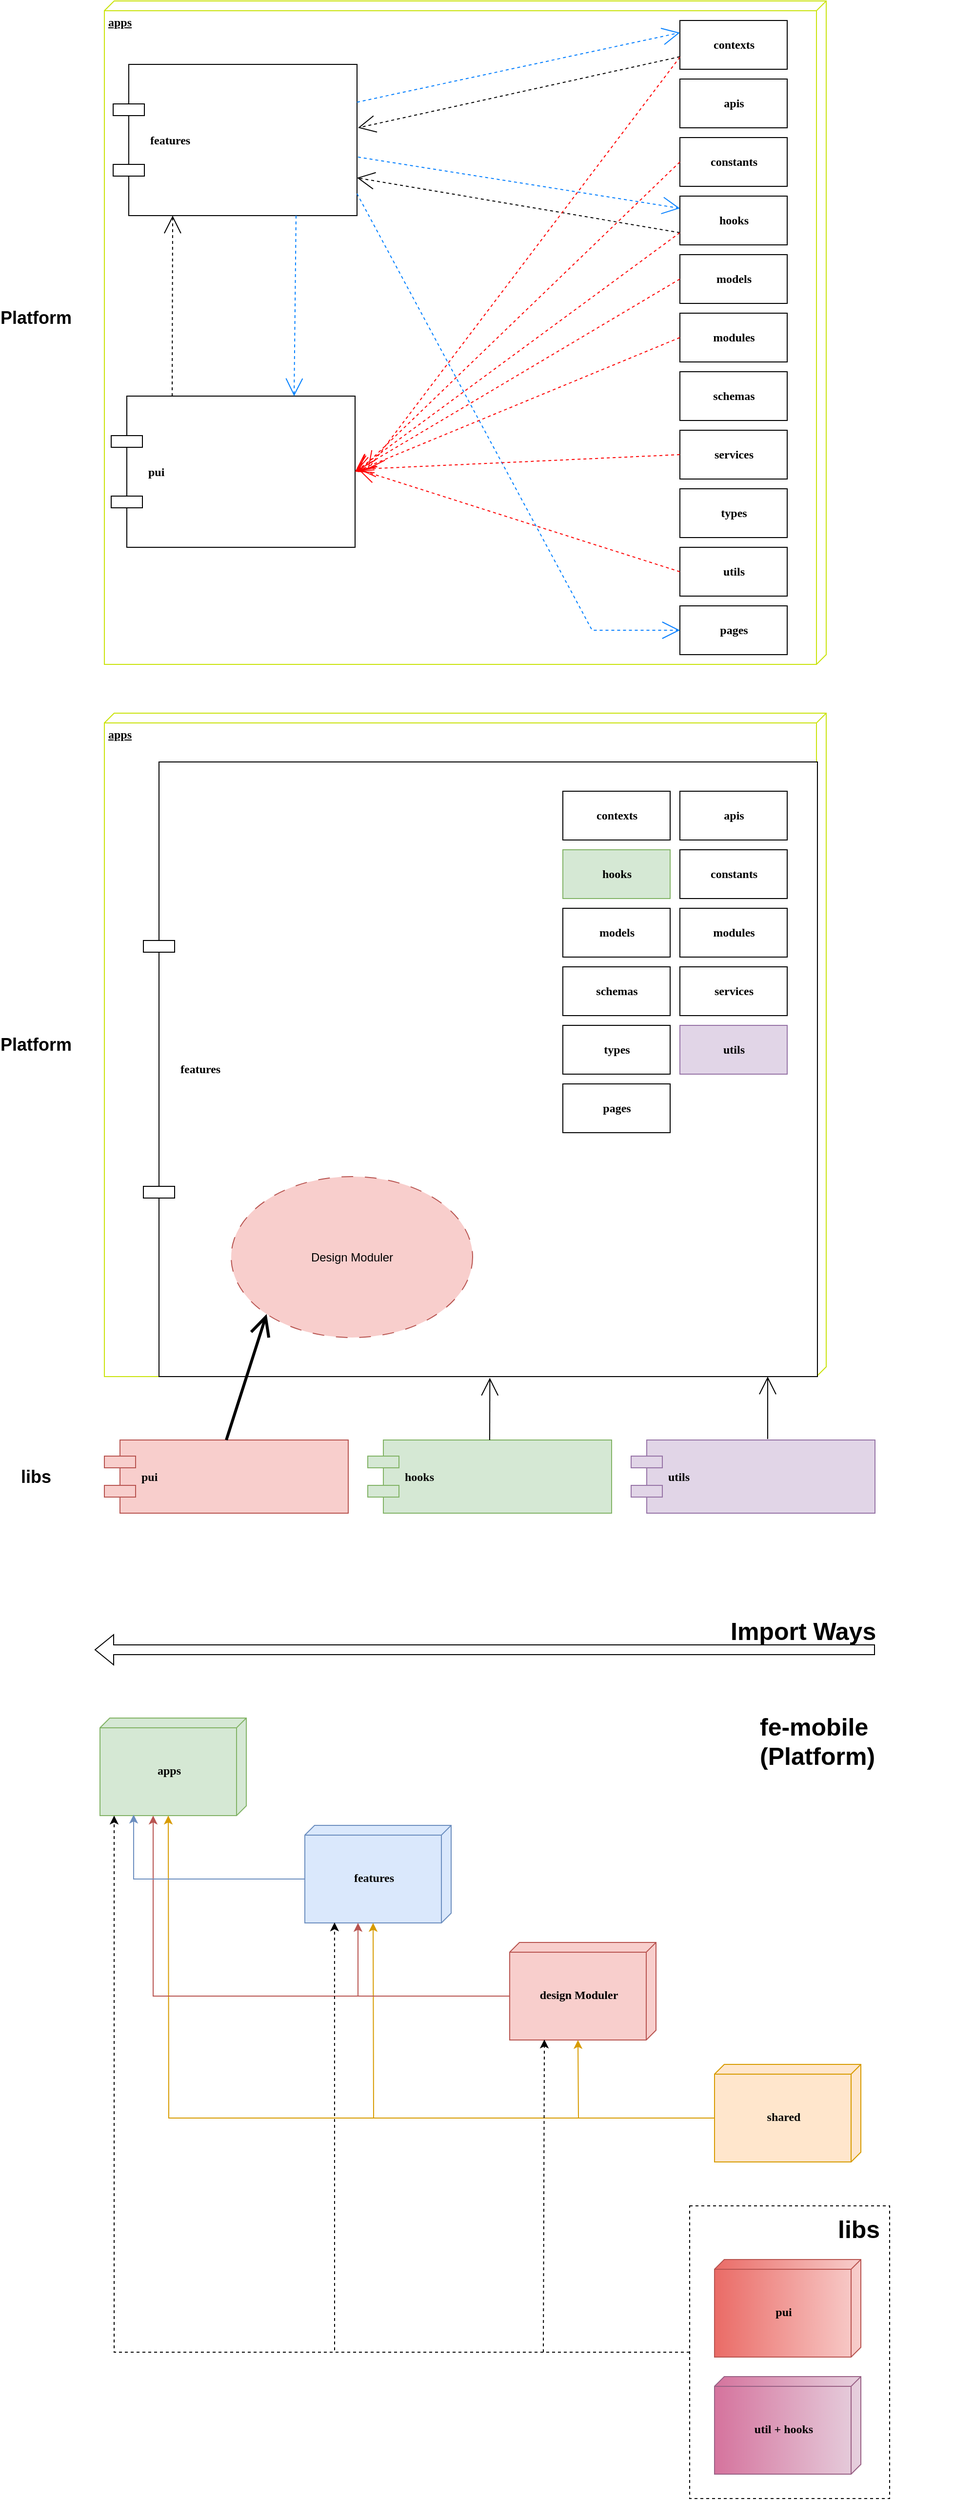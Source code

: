 <mxfile version="22.1.18" type="github">
  <diagram name="Page-1" id="5f0bae14-7c28-e335-631c-24af17079c00">
    <mxGraphModel dx="2074" dy="1155" grid="1" gridSize="10" guides="1" tooltips="1" connect="1" arrows="1" fold="1" page="1" pageScale="1" pageWidth="1100" pageHeight="850" background="none" math="0" shadow="0">
      <root>
        <mxCell id="0" />
        <mxCell id="1" parent="0" />
        <mxCell id="qR1xiANXEYqwqmRFENQK-18" value="" style="rounded=0;whiteSpace=wrap;html=1;strokeColor=none;" vertex="1" parent="1">
          <mxGeometry x="110" y="1810" width="820" height="500" as="geometry" />
        </mxCell>
        <mxCell id="39150e848f15840c-1" value="apps" style="verticalAlign=top;align=left;spacingTop=8;spacingLeft=2;spacingRight=12;shape=cube;size=10;direction=south;fontStyle=5;html=1;rounded=0;shadow=0;comic=0;labelBackgroundColor=none;strokeWidth=1;fontFamily=Verdana;fontSize=12;strokeColor=#cae30d;" parent="1" vertex="1">
          <mxGeometry x="130" y="70" width="740" height="680" as="geometry" />
        </mxCell>
        <mxCell id="39150e848f15840c-4" value="contexts" style="html=1;rounded=0;shadow=0;comic=0;labelBackgroundColor=none;strokeWidth=1;fontFamily=Verdana;fontSize=12;align=center;fontStyle=1" parent="1" vertex="1">
          <mxGeometry x="720" y="90" width="110" height="50" as="geometry" />
        </mxCell>
        <mxCell id="39150e848f15840c-5" value="features" style="shape=component;align=left;spacingLeft=36;rounded=0;shadow=0;comic=0;labelBackgroundColor=none;strokeWidth=1;fontFamily=Verdana;fontSize=12;html=1;fontStyle=1" parent="1" vertex="1">
          <mxGeometry x="139" y="135" width="250" height="155" as="geometry" />
        </mxCell>
        <mxCell id="39150e848f15840c-12" style="edgeStyle=none;rounded=0;html=1;dashed=1;labelBackgroundColor=none;startArrow=none;startFill=0;startSize=8;endArrow=open;endFill=0;endSize=16;fontFamily=Verdana;fontSize=12;exitX=0.25;exitY=0;exitDx=0;exitDy=0;" parent="1" source="XnKO9qKkf2iOZudYSjbh-1" edge="1">
          <mxGeometry relative="1" as="geometry">
            <mxPoint x="169.996" y="475.0" as="sourcePoint" />
            <mxPoint x="200" y="290" as="targetPoint" />
          </mxGeometry>
        </mxCell>
        <mxCell id="XnKO9qKkf2iOZudYSjbh-1" value="pui" style="shape=component;align=left;spacingLeft=36;rounded=0;shadow=0;comic=0;labelBackgroundColor=none;strokeWidth=1;fontFamily=Verdana;fontSize=12;html=1;fontStyle=1" parent="1" vertex="1">
          <mxGeometry x="137" y="475" width="250" height="155" as="geometry" />
        </mxCell>
        <mxCell id="XnKO9qKkf2iOZudYSjbh-2" value="apis" style="html=1;rounded=0;shadow=0;comic=0;labelBackgroundColor=none;strokeWidth=1;fontFamily=Verdana;fontSize=12;align=center;fontStyle=1" parent="1" vertex="1">
          <mxGeometry x="720" y="150" width="110" height="50" as="geometry" />
        </mxCell>
        <mxCell id="XnKO9qKkf2iOZudYSjbh-3" value="constants" style="html=1;rounded=0;shadow=0;comic=0;labelBackgroundColor=none;strokeWidth=1;fontFamily=Verdana;fontSize=12;align=center;fontStyle=1" parent="1" vertex="1">
          <mxGeometry x="720" y="210" width="110" height="50" as="geometry" />
        </mxCell>
        <mxCell id="XnKO9qKkf2iOZudYSjbh-4" value="hooks" style="html=1;rounded=0;shadow=0;comic=0;labelBackgroundColor=none;strokeWidth=1;fontFamily=Verdana;fontSize=12;align=center;fontStyle=1" parent="1" vertex="1">
          <mxGeometry x="720" y="270" width="110" height="50" as="geometry" />
        </mxCell>
        <mxCell id="XnKO9qKkf2iOZudYSjbh-5" value="models" style="html=1;rounded=0;shadow=0;comic=0;labelBackgroundColor=none;strokeWidth=1;fontFamily=Verdana;fontSize=12;align=center;fontStyle=1" parent="1" vertex="1">
          <mxGeometry x="720" y="330" width="110" height="50" as="geometry" />
        </mxCell>
        <mxCell id="XnKO9qKkf2iOZudYSjbh-6" value="modules" style="html=1;rounded=0;shadow=0;comic=0;labelBackgroundColor=none;strokeWidth=1;fontFamily=Verdana;fontSize=12;align=center;fontStyle=1" parent="1" vertex="1">
          <mxGeometry x="720" y="390" width="110" height="50" as="geometry" />
        </mxCell>
        <mxCell id="XnKO9qKkf2iOZudYSjbh-7" value="schemas" style="html=1;rounded=0;shadow=0;comic=0;labelBackgroundColor=none;strokeWidth=1;fontFamily=Verdana;fontSize=12;align=center;fontStyle=1" parent="1" vertex="1">
          <mxGeometry x="720" y="450" width="110" height="50" as="geometry" />
        </mxCell>
        <mxCell id="XnKO9qKkf2iOZudYSjbh-8" value="services" style="html=1;rounded=0;shadow=0;comic=0;labelBackgroundColor=none;strokeWidth=1;fontFamily=Verdana;fontSize=12;align=center;fontStyle=1" parent="1" vertex="1">
          <mxGeometry x="720" y="510" width="110" height="50" as="geometry" />
        </mxCell>
        <mxCell id="XnKO9qKkf2iOZudYSjbh-9" value="types" style="html=1;rounded=0;shadow=0;comic=0;labelBackgroundColor=none;strokeWidth=1;fontFamily=Verdana;fontSize=12;align=center;fontStyle=1" parent="1" vertex="1">
          <mxGeometry x="720" y="570" width="110" height="50" as="geometry" />
        </mxCell>
        <mxCell id="XnKO9qKkf2iOZudYSjbh-10" value="utils" style="html=1;rounded=0;shadow=0;comic=0;labelBackgroundColor=none;strokeWidth=1;fontFamily=Verdana;fontSize=12;align=center;fontStyle=1" parent="1" vertex="1">
          <mxGeometry x="720" y="630" width="110" height="50" as="geometry" />
        </mxCell>
        <mxCell id="XnKO9qKkf2iOZudYSjbh-11" style="edgeStyle=none;rounded=0;html=1;dashed=1;labelBackgroundColor=none;startArrow=none;startFill=0;startSize=8;endArrow=open;endFill=0;endSize=16;fontFamily=Verdana;fontSize=12;exitX=0.75;exitY=1;exitDx=0;exitDy=0;entryX=0.75;entryY=0;entryDx=0;entryDy=0;strokeColor=#007FFF;" parent="1" source="39150e848f15840c-5" target="XnKO9qKkf2iOZudYSjbh-1" edge="1">
          <mxGeometry relative="1" as="geometry">
            <mxPoint x="210" y="485" as="sourcePoint" />
            <mxPoint x="210" y="300" as="targetPoint" />
          </mxGeometry>
        </mxCell>
        <mxCell id="XnKO9qKkf2iOZudYSjbh-12" style="edgeStyle=none;rounded=0;html=1;dashed=1;labelBackgroundColor=none;startArrow=none;startFill=0;startSize=8;endArrow=open;endFill=0;endSize=16;fontFamily=Verdana;fontSize=12;exitX=1;exitY=0.25;exitDx=0;exitDy=0;entryX=0;entryY=0.25;entryDx=0;entryDy=0;strokeColor=#007FFF;" parent="1" source="39150e848f15840c-5" target="39150e848f15840c-4" edge="1">
          <mxGeometry relative="1" as="geometry">
            <mxPoint x="570" y="285" as="sourcePoint" />
            <mxPoint x="570" y="100" as="targetPoint" />
          </mxGeometry>
        </mxCell>
        <mxCell id="XnKO9qKkf2iOZudYSjbh-13" style="edgeStyle=none;rounded=0;html=1;dashed=1;labelBackgroundColor=none;startArrow=none;startFill=0;startSize=8;endArrow=open;endFill=0;endSize=16;fontFamily=Verdana;fontSize=12;" parent="1" source="39150e848f15840c-4" edge="1">
          <mxGeometry relative="1" as="geometry">
            <mxPoint x="399" y="184" as="sourcePoint" />
            <mxPoint x="390" y="200" as="targetPoint" />
          </mxGeometry>
        </mxCell>
        <mxCell id="XnKO9qKkf2iOZudYSjbh-14" value="pages" style="html=1;rounded=0;shadow=0;comic=0;labelBackgroundColor=none;strokeWidth=1;fontFamily=Verdana;fontSize=12;align=center;fontStyle=1" parent="1" vertex="1">
          <mxGeometry x="720" y="690" width="110" height="50" as="geometry" />
        </mxCell>
        <mxCell id="XnKO9qKkf2iOZudYSjbh-15" style="edgeStyle=none;rounded=0;html=1;dashed=1;labelBackgroundColor=none;startArrow=none;startFill=0;startSize=8;endArrow=open;endFill=0;endSize=16;fontFamily=Verdana;fontSize=12;exitX=1.004;exitY=0.613;exitDx=0;exitDy=0;entryX=0;entryY=0.25;entryDx=0;entryDy=0;exitPerimeter=0;strokeColor=#007FFF;" parent="1" source="39150e848f15840c-5" target="XnKO9qKkf2iOZudYSjbh-4" edge="1">
          <mxGeometry relative="1" as="geometry">
            <mxPoint x="399" y="231" as="sourcePoint" />
            <mxPoint x="730" y="160" as="targetPoint" />
          </mxGeometry>
        </mxCell>
        <mxCell id="XnKO9qKkf2iOZudYSjbh-16" style="edgeStyle=none;rounded=0;html=1;dashed=1;labelBackgroundColor=none;startArrow=none;startFill=0;startSize=8;endArrow=open;endFill=0;endSize=16;fontFamily=Verdana;fontSize=12;exitX=0;exitY=0.75;exitDx=0;exitDy=0;entryX=1;entryY=0.75;entryDx=0;entryDy=0;" parent="1" source="XnKO9qKkf2iOZudYSjbh-4" target="39150e848f15840c-5" edge="1">
          <mxGeometry relative="1" as="geometry">
            <mxPoint x="400" y="240" as="sourcePoint" />
            <mxPoint x="730" y="293" as="targetPoint" />
          </mxGeometry>
        </mxCell>
        <mxCell id="XnKO9qKkf2iOZudYSjbh-17" style="edgeStyle=none;rounded=0;html=1;dashed=1;labelBackgroundColor=none;startArrow=none;startFill=0;startSize=8;endArrow=open;endFill=0;endSize=16;fontFamily=Verdana;fontSize=12;entryX=0;entryY=0.5;entryDx=0;entryDy=0;exitX=1;exitY=0.855;exitDx=0;exitDy=0;exitPerimeter=0;strokeColor=#007FFF;" parent="1" source="39150e848f15840c-5" target="XnKO9qKkf2iOZudYSjbh-14" edge="1">
          <mxGeometry relative="1" as="geometry">
            <mxPoint x="390" y="280" as="sourcePoint" />
            <mxPoint x="720" y="381.5" as="targetPoint" />
            <Array as="points">
              <mxPoint x="630" y="715" />
            </Array>
          </mxGeometry>
        </mxCell>
        <mxCell id="XnKO9qKkf2iOZudYSjbh-18" style="edgeStyle=none;rounded=0;html=1;dashed=1;labelBackgroundColor=none;startArrow=none;startFill=0;startSize=8;endArrow=open;endFill=0;endSize=16;fontFamily=Verdana;fontSize=12;exitX=0;exitY=0.75;exitDx=0;exitDy=0;entryX=1;entryY=0.5;entryDx=0;entryDy=0;strokeWidth=1;strokeColor=#FF0000;" parent="1" source="XnKO9qKkf2iOZudYSjbh-4" target="XnKO9qKkf2iOZudYSjbh-1" edge="1">
          <mxGeometry relative="1" as="geometry">
            <mxPoint x="730" y="318" as="sourcePoint" />
            <mxPoint x="399" y="261" as="targetPoint" />
          </mxGeometry>
        </mxCell>
        <mxCell id="XnKO9qKkf2iOZudYSjbh-19" style="edgeStyle=none;rounded=0;html=1;dashed=1;labelBackgroundColor=none;startArrow=none;startFill=0;startSize=8;endArrow=open;endFill=0;endSize=16;fontFamily=Verdana;fontSize=12;exitX=0;exitY=0.5;exitDx=0;exitDy=0;strokeWidth=1;strokeColor=#FF0000;" parent="1" source="XnKO9qKkf2iOZudYSjbh-3" edge="1">
          <mxGeometry relative="1" as="geometry">
            <mxPoint x="730" y="318" as="sourcePoint" />
            <mxPoint x="390" y="553" as="targetPoint" />
          </mxGeometry>
        </mxCell>
        <mxCell id="XnKO9qKkf2iOZudYSjbh-20" style="edgeStyle=none;rounded=0;html=1;dashed=1;labelBackgroundColor=none;startArrow=none;startFill=0;startSize=8;endArrow=open;endFill=0;endSize=16;fontFamily=Verdana;fontSize=12;exitX=0;exitY=0.75;exitDx=0;exitDy=0;strokeWidth=1;strokeColor=#FF0000;" parent="1" source="39150e848f15840c-4" edge="1">
          <mxGeometry relative="1" as="geometry">
            <mxPoint x="730" y="245" as="sourcePoint" />
            <mxPoint x="400" y="550" as="targetPoint" />
          </mxGeometry>
        </mxCell>
        <mxCell id="XnKO9qKkf2iOZudYSjbh-21" style="edgeStyle=none;rounded=0;html=1;dashed=1;labelBackgroundColor=none;startArrow=none;startFill=0;startSize=8;endArrow=open;endFill=0;endSize=16;fontFamily=Verdana;fontSize=12;exitX=0;exitY=0.5;exitDx=0;exitDy=0;entryX=1;entryY=0.5;entryDx=0;entryDy=0;strokeWidth=1;strokeColor=#FF0000;" parent="1" source="XnKO9qKkf2iOZudYSjbh-5" target="XnKO9qKkf2iOZudYSjbh-1" edge="1">
          <mxGeometry relative="1" as="geometry">
            <mxPoint x="730" y="138" as="sourcePoint" />
            <mxPoint x="400" y="496" as="targetPoint" />
          </mxGeometry>
        </mxCell>
        <mxCell id="XnKO9qKkf2iOZudYSjbh-22" style="edgeStyle=none;rounded=0;html=1;dashed=1;labelBackgroundColor=none;startArrow=none;startFill=0;startSize=8;endArrow=open;endFill=0;endSize=16;fontFamily=Verdana;fontSize=12;exitX=0;exitY=0.5;exitDx=0;exitDy=0;entryX=1;entryY=0.5;entryDx=0;entryDy=0;strokeWidth=1;strokeColor=#FF0000;" parent="1" source="XnKO9qKkf2iOZudYSjbh-6" target="XnKO9qKkf2iOZudYSjbh-1" edge="1">
          <mxGeometry relative="1" as="geometry">
            <mxPoint x="730" y="365" as="sourcePoint" />
            <mxPoint x="397" y="594" as="targetPoint" />
          </mxGeometry>
        </mxCell>
        <mxCell id="XnKO9qKkf2iOZudYSjbh-23" style="edgeStyle=none;rounded=0;html=1;dashed=1;labelBackgroundColor=none;startArrow=none;startFill=0;startSize=8;endArrow=open;endFill=0;endSize=16;fontFamily=Verdana;fontSize=12;exitX=0;exitY=0.5;exitDx=0;exitDy=0;strokeWidth=1;strokeColor=#FF0000;" parent="1" source="XnKO9qKkf2iOZudYSjbh-8" edge="1">
          <mxGeometry relative="1" as="geometry">
            <mxPoint x="730" y="425" as="sourcePoint" />
            <mxPoint x="390" y="550" as="targetPoint" />
          </mxGeometry>
        </mxCell>
        <mxCell id="XnKO9qKkf2iOZudYSjbh-24" style="edgeStyle=none;rounded=0;html=1;dashed=1;labelBackgroundColor=none;startArrow=none;startFill=0;startSize=8;endArrow=open;endFill=0;endSize=16;fontFamily=Verdana;fontSize=12;exitX=0;exitY=0.5;exitDx=0;exitDy=0;strokeWidth=1;strokeColor=#FF0000;" parent="1" source="XnKO9qKkf2iOZudYSjbh-10" edge="1">
          <mxGeometry relative="1" as="geometry">
            <mxPoint x="730" y="545" as="sourcePoint" />
            <mxPoint x="390" y="550" as="targetPoint" />
          </mxGeometry>
        </mxCell>
        <mxCell id="XnKO9qKkf2iOZudYSjbh-25" value="apps" style="verticalAlign=top;align=left;spacingTop=8;spacingLeft=2;spacingRight=12;shape=cube;size=10;direction=south;fontStyle=5;html=1;rounded=0;shadow=0;comic=0;labelBackgroundColor=none;strokeWidth=1;fontFamily=Verdana;fontSize=12;strokeColor=#cae30d;" parent="1" vertex="1">
          <mxGeometry x="130" y="800" width="740" height="680" as="geometry" />
        </mxCell>
        <mxCell id="XnKO9qKkf2iOZudYSjbh-27" value="features" style="shape=component;align=left;spacingLeft=36;rounded=0;shadow=0;comic=0;labelBackgroundColor=none;strokeWidth=1;fontFamily=Verdana;fontSize=12;html=1;fontStyle=1" parent="1" vertex="1">
          <mxGeometry x="170" y="850" width="691" height="630" as="geometry" />
        </mxCell>
        <mxCell id="XnKO9qKkf2iOZudYSjbh-26" value="contexts" style="html=1;rounded=0;shadow=0;comic=0;labelBackgroundColor=none;strokeWidth=1;fontFamily=Verdana;fontSize=12;align=center;fontStyle=1" parent="1" vertex="1">
          <mxGeometry x="600" y="880" width="110" height="50" as="geometry" />
        </mxCell>
        <mxCell id="XnKO9qKkf2iOZudYSjbh-29" value="pui" style="shape=component;align=left;spacingLeft=36;rounded=0;shadow=0;comic=0;labelBackgroundColor=none;strokeWidth=1;fontFamily=Verdana;fontSize=12;html=1;fontStyle=1;fillColor=#f8cecc;strokeColor=#b85450;" parent="1" vertex="1">
          <mxGeometry x="130" y="1545" width="250" height="75" as="geometry" />
        </mxCell>
        <mxCell id="XnKO9qKkf2iOZudYSjbh-30" value="apis" style="html=1;rounded=0;shadow=0;comic=0;labelBackgroundColor=none;strokeWidth=1;fontFamily=Verdana;fontSize=12;align=center;fontStyle=1" parent="1" vertex="1">
          <mxGeometry x="720" y="880" width="110" height="50" as="geometry" />
        </mxCell>
        <mxCell id="XnKO9qKkf2iOZudYSjbh-31" value="constants" style="html=1;rounded=0;shadow=0;comic=0;labelBackgroundColor=none;strokeWidth=1;fontFamily=Verdana;fontSize=12;align=center;fontStyle=1" parent="1" vertex="1">
          <mxGeometry x="720" y="940" width="110" height="50" as="geometry" />
        </mxCell>
        <mxCell id="XnKO9qKkf2iOZudYSjbh-32" value="hooks" style="html=1;rounded=0;shadow=0;comic=0;labelBackgroundColor=none;strokeWidth=1;fontFamily=Verdana;fontSize=12;align=center;fontStyle=1;fillColor=#d5e8d4;strokeColor=#82b366;" parent="1" vertex="1">
          <mxGeometry x="600" y="940" width="110" height="50" as="geometry" />
        </mxCell>
        <mxCell id="XnKO9qKkf2iOZudYSjbh-33" value="models" style="html=1;rounded=0;shadow=0;comic=0;labelBackgroundColor=none;strokeWidth=1;fontFamily=Verdana;fontSize=12;align=center;fontStyle=1" parent="1" vertex="1">
          <mxGeometry x="600" y="1000" width="110" height="50" as="geometry" />
        </mxCell>
        <mxCell id="XnKO9qKkf2iOZudYSjbh-34" value="modules" style="html=1;rounded=0;shadow=0;comic=0;labelBackgroundColor=none;strokeWidth=1;fontFamily=Verdana;fontSize=12;align=center;fontStyle=1" parent="1" vertex="1">
          <mxGeometry x="720" y="1000" width="110" height="50" as="geometry" />
        </mxCell>
        <mxCell id="XnKO9qKkf2iOZudYSjbh-35" value="schemas" style="html=1;rounded=0;shadow=0;comic=0;labelBackgroundColor=none;strokeWidth=1;fontFamily=Verdana;fontSize=12;align=center;fontStyle=1" parent="1" vertex="1">
          <mxGeometry x="600" y="1060" width="110" height="50" as="geometry" />
        </mxCell>
        <mxCell id="XnKO9qKkf2iOZudYSjbh-36" value="services" style="html=1;rounded=0;shadow=0;comic=0;labelBackgroundColor=none;strokeWidth=1;fontFamily=Verdana;fontSize=12;align=center;fontStyle=1" parent="1" vertex="1">
          <mxGeometry x="720" y="1060" width="110" height="50" as="geometry" />
        </mxCell>
        <mxCell id="XnKO9qKkf2iOZudYSjbh-37" value="types" style="html=1;rounded=0;shadow=0;comic=0;labelBackgroundColor=none;strokeWidth=1;fontFamily=Verdana;fontSize=12;align=center;fontStyle=1" parent="1" vertex="1">
          <mxGeometry x="600" y="1120" width="110" height="50" as="geometry" />
        </mxCell>
        <mxCell id="XnKO9qKkf2iOZudYSjbh-38" value="utils" style="html=1;rounded=0;shadow=0;comic=0;labelBackgroundColor=none;strokeWidth=1;fontFamily=Verdana;fontSize=12;align=center;fontStyle=1;fillColor=#e1d5e7;strokeColor=#9673a6;" parent="1" vertex="1">
          <mxGeometry x="720" y="1120" width="110" height="50" as="geometry" />
        </mxCell>
        <mxCell id="XnKO9qKkf2iOZudYSjbh-42" value="pages" style="html=1;rounded=0;shadow=0;comic=0;labelBackgroundColor=none;strokeWidth=1;fontFamily=Verdana;fontSize=12;align=center;fontStyle=1" parent="1" vertex="1">
          <mxGeometry x="600" y="1180" width="110" height="50" as="geometry" />
        </mxCell>
        <mxCell id="XnKO9qKkf2iOZudYSjbh-53" value="Design Moduler" style="ellipse;whiteSpace=wrap;html=1;dashed=1;dashPattern=12 12;fillColor=#f8cecc;strokeColor=#b85450;" parent="1" vertex="1">
          <mxGeometry x="260" y="1275" width="247.5" height="165" as="geometry" />
        </mxCell>
        <mxCell id="XnKO9qKkf2iOZudYSjbh-54" value="Platform" style="text;strokeColor=none;align=center;fillColor=none;html=1;verticalAlign=middle;whiteSpace=wrap;rounded=0;fontStyle=1;fontSize=18;" parent="1" vertex="1">
          <mxGeometry x="30" y="380" width="60" height="30" as="geometry" />
        </mxCell>
        <mxCell id="XnKO9qKkf2iOZudYSjbh-55" value="Platform" style="text;strokeColor=none;align=center;fillColor=none;html=1;verticalAlign=middle;whiteSpace=wrap;rounded=0;fontStyle=1;fontSize=18;" parent="1" vertex="1">
          <mxGeometry x="30" y="1125" width="60" height="30" as="geometry" />
        </mxCell>
        <mxCell id="XnKO9qKkf2iOZudYSjbh-56" value="libs" style="text;strokeColor=none;align=center;fillColor=none;html=1;verticalAlign=middle;whiteSpace=wrap;rounded=0;fontStyle=1;fontSize=18;" parent="1" vertex="1">
          <mxGeometry x="30" y="1567.5" width="60" height="30" as="geometry" />
        </mxCell>
        <mxCell id="XnKO9qKkf2iOZudYSjbh-57" style="edgeStyle=none;rounded=0;html=1;labelBackgroundColor=none;startArrow=none;startFill=0;startSize=8;endArrow=open;endFill=0;endSize=16;fontFamily=Verdana;fontSize=12;exitX=0.5;exitY=0;exitDx=0;exitDy=0;entryX=0;entryY=1;entryDx=0;entryDy=0;strokeWidth=3;" parent="1" source="XnKO9qKkf2iOZudYSjbh-29" target="XnKO9qKkf2iOZudYSjbh-53" edge="1">
          <mxGeometry relative="1" as="geometry">
            <mxPoint x="270" y="1575" as="sourcePoint" />
            <mxPoint x="270" y="1390" as="targetPoint" />
          </mxGeometry>
        </mxCell>
        <mxCell id="XnKO9qKkf2iOZudYSjbh-60" value="hooks" style="shape=component;align=left;spacingLeft=36;rounded=0;shadow=0;comic=0;labelBackgroundColor=none;strokeWidth=1;fontFamily=Verdana;fontSize=12;html=1;fontStyle=1;fillColor=#d5e8d4;strokeColor=#82b366;" parent="1" vertex="1">
          <mxGeometry x="400" y="1545" width="250" height="75" as="geometry" />
        </mxCell>
        <mxCell id="XnKO9qKkf2iOZudYSjbh-61" value="utils" style="shape=component;align=left;spacingLeft=36;rounded=0;shadow=0;comic=0;labelBackgroundColor=none;strokeWidth=1;fontFamily=Verdana;fontSize=12;html=1;fontStyle=1;fillColor=#e1d5e7;strokeColor=#9673a6;" parent="1" vertex="1">
          <mxGeometry x="670" y="1545" width="250" height="75" as="geometry" />
        </mxCell>
        <mxCell id="XnKO9qKkf2iOZudYSjbh-62" style="edgeStyle=none;rounded=0;html=1;labelBackgroundColor=none;startArrow=none;startFill=0;startSize=8;endArrow=open;endFill=0;endSize=16;fontFamily=Verdana;fontSize=12;exitX=0.5;exitY=0;exitDx=0;exitDy=0;entryX=0.514;entryY=1.002;entryDx=0;entryDy=0;strokeWidth=1;entryPerimeter=0;" parent="1" source="XnKO9qKkf2iOZudYSjbh-60" target="XnKO9qKkf2iOZudYSjbh-27" edge="1">
          <mxGeometry relative="1" as="geometry">
            <mxPoint x="530" y="1519" as="sourcePoint" />
            <mxPoint x="571" y="1390" as="targetPoint" />
          </mxGeometry>
        </mxCell>
        <mxCell id="XnKO9qKkf2iOZudYSjbh-63" style="edgeStyle=none;rounded=0;html=1;labelBackgroundColor=none;startArrow=none;startFill=0;startSize=8;endArrow=open;endFill=0;endSize=16;fontFamily=Verdana;fontSize=12;exitX=0.5;exitY=0;exitDx=0;exitDy=0;entryX=0.514;entryY=1.002;entryDx=0;entryDy=0;strokeWidth=1;entryPerimeter=0;" parent="1" edge="1">
          <mxGeometry relative="1" as="geometry">
            <mxPoint x="810" y="1544" as="sourcePoint" />
            <mxPoint x="810" y="1480" as="targetPoint" />
          </mxGeometry>
        </mxCell>
        <mxCell id="qR1xiANXEYqwqmRFENQK-1" value="apps" style="verticalAlign=middle;align=center;spacingTop=8;spacingLeft=2;spacingRight=12;shape=cube;size=10;direction=south;fontStyle=1;html=1;rounded=0;shadow=0;comic=0;labelBackgroundColor=none;strokeWidth=1;fontFamily=Verdana;fontSize=12;strokeColor=#82b366;fillColor=#d5e8d4;" vertex="1" parent="1">
          <mxGeometry x="125.5" y="1830" width="150" height="100" as="geometry" />
        </mxCell>
        <mxCell id="qR1xiANXEYqwqmRFENQK-2" value="features" style="verticalAlign=middle;align=center;spacingTop=8;spacingLeft=2;spacingRight=12;shape=cube;size=10;direction=south;fontStyle=1;html=1;rounded=0;shadow=0;comic=0;labelBackgroundColor=none;strokeWidth=1;fontFamily=Verdana;fontSize=12;strokeColor=#6c8ebf;fillColor=#dae8fc;" vertex="1" parent="1">
          <mxGeometry x="335.5" y="1940" width="150" height="100" as="geometry" />
        </mxCell>
        <mxCell id="qR1xiANXEYqwqmRFENQK-3" value="design Moduler" style="verticalAlign=middle;align=center;spacingTop=8;spacingLeft=2;spacingRight=12;shape=cube;size=10;direction=south;fontStyle=1;html=1;rounded=0;shadow=0;comic=0;labelBackgroundColor=none;strokeWidth=1;fontFamily=Verdana;fontSize=12;strokeColor=#b85450;fillColor=#f8cecc;" vertex="1" parent="1">
          <mxGeometry x="545.5" y="2060" width="150" height="100" as="geometry" />
        </mxCell>
        <mxCell id="qR1xiANXEYqwqmRFENQK-4" value="shared" style="verticalAlign=middle;align=center;spacingTop=8;spacingLeft=2;spacingRight=12;shape=cube;size=10;direction=south;fontStyle=1;html=1;rounded=0;shadow=0;comic=0;labelBackgroundColor=none;strokeWidth=1;fontFamily=Verdana;fontSize=12;strokeColor=#d79b00;fillColor=#ffe6cc;" vertex="1" parent="1">
          <mxGeometry x="755.5" y="2185" width="150" height="100" as="geometry" />
        </mxCell>
        <mxCell id="qR1xiANXEYqwqmRFENQK-19" value="fe-mobile (Platform)" style="text;strokeColor=none;align=left;fillColor=none;html=1;verticalAlign=middle;whiteSpace=wrap;rounded=0;fontSize=25;fontStyle=1" vertex="1" parent="1">
          <mxGeometry x="800" y="1810" width="120" height="85" as="geometry" />
        </mxCell>
        <mxCell id="qR1xiANXEYqwqmRFENQK-21" value="" style="rounded=0;whiteSpace=wrap;html=1;dashed=1;" vertex="1" parent="1">
          <mxGeometry x="730" y="2330" width="205" height="300" as="geometry" />
        </mxCell>
        <mxCell id="qR1xiANXEYqwqmRFENQK-22" value="pui" style="verticalAlign=middle;align=center;spacingTop=8;spacingLeft=2;spacingRight=12;shape=cube;size=10;direction=south;fontStyle=1;html=1;rounded=0;shadow=0;comic=0;labelBackgroundColor=none;strokeWidth=1;fontFamily=Verdana;fontSize=12;strokeColor=#b85450;fillColor=#f8cecc;gradientColor=#ea6b66;" vertex="1" parent="1">
          <mxGeometry x="755.5" y="2385" width="150" height="100" as="geometry" />
        </mxCell>
        <mxCell id="qR1xiANXEYqwqmRFENQK-23" value="util + hooks" style="verticalAlign=middle;align=center;spacingTop=8;spacingLeft=2;spacingRight=12;shape=cube;size=10;direction=south;fontStyle=1;html=1;rounded=0;shadow=0;comic=0;labelBackgroundColor=none;strokeWidth=1;fontFamily=Verdana;fontSize=12;fillColor=#e6d0de;strokeColor=#996185;gradientColor=#d5739d;" vertex="1" parent="1">
          <mxGeometry x="755.5" y="2505" width="150" height="100" as="geometry" />
        </mxCell>
        <mxCell id="qR1xiANXEYqwqmRFENQK-24" value="libs" style="text;strokeColor=none;align=left;fillColor=none;html=1;verticalAlign=middle;whiteSpace=wrap;rounded=0;fontSize=25;fontStyle=1" vertex="1" parent="1">
          <mxGeometry x="880" y="2310" width="120" height="85" as="geometry" />
        </mxCell>
        <mxCell id="qR1xiANXEYqwqmRFENQK-29" value="" style="endArrow=classic;html=1;rounded=0;exitX=0;exitY=0;exitDx=55;exitDy=150;exitPerimeter=0;entryX=0;entryY=0;entryDx=100;entryDy=80;entryPerimeter=0;fillColor=#ffcd28;gradientColor=#ffa500;strokeColor=#d79b00;" edge="1" parent="1" source="qR1xiANXEYqwqmRFENQK-4" target="qR1xiANXEYqwqmRFENQK-3">
          <mxGeometry width="50" height="50" relative="1" as="geometry">
            <mxPoint x="520" y="2360" as="sourcePoint" />
            <mxPoint x="570" y="2310" as="targetPoint" />
            <Array as="points">
              <mxPoint x="616" y="2240" />
            </Array>
          </mxGeometry>
        </mxCell>
        <mxCell id="qR1xiANXEYqwqmRFENQK-30" value="" style="endArrow=classic;html=1;rounded=0;exitX=0;exitY=0;exitDx=55;exitDy=150;exitPerimeter=0;entryX=0;entryY=0;entryDx=100;entryDy=80;entryPerimeter=0;fillColor=#ffcd28;gradientColor=#ffa500;strokeColor=#d79b00;" edge="1" parent="1" source="qR1xiANXEYqwqmRFENQK-4" target="qR1xiANXEYqwqmRFENQK-2">
          <mxGeometry width="50" height="50" relative="1" as="geometry">
            <mxPoint x="766" y="2250" as="sourcePoint" />
            <mxPoint x="626" y="2170" as="targetPoint" />
            <Array as="points">
              <mxPoint x="406" y="2240" />
            </Array>
          </mxGeometry>
        </mxCell>
        <mxCell id="qR1xiANXEYqwqmRFENQK-31" value="" style="endArrow=classic;html=1;rounded=0;exitX=0;exitY=0;exitDx=55;exitDy=150;exitPerimeter=0;entryX=0;entryY=0;entryDx=100;entryDy=80;entryPerimeter=0;fillColor=#ffcd28;gradientColor=#ffa500;strokeColor=#d79b00;" edge="1" parent="1" source="qR1xiANXEYqwqmRFENQK-4" target="qR1xiANXEYqwqmRFENQK-1">
          <mxGeometry width="50" height="50" relative="1" as="geometry">
            <mxPoint x="766" y="2250" as="sourcePoint" />
            <mxPoint x="416" y="2050" as="targetPoint" />
            <Array as="points">
              <mxPoint x="196" y="2240" />
            </Array>
          </mxGeometry>
        </mxCell>
        <mxCell id="qR1xiANXEYqwqmRFENQK-33" value="" style="endArrow=classic;html=1;rounded=0;exitX=0;exitY=0;exitDx=55;exitDy=150;exitPerimeter=0;fillColor=#f8cecc;strokeColor=#b85450;" edge="1" parent="1" source="qR1xiANXEYqwqmRFENQK-3">
          <mxGeometry width="50" height="50" relative="1" as="geometry">
            <mxPoint x="556" y="2125" as="sourcePoint" />
            <mxPoint x="180" y="1930" as="targetPoint" />
            <Array as="points">
              <mxPoint x="180" y="2115" />
            </Array>
          </mxGeometry>
        </mxCell>
        <mxCell id="qR1xiANXEYqwqmRFENQK-34" value="" style="endArrow=classic;html=1;rounded=0;exitX=0;exitY=0;exitDx=55;exitDy=150;exitPerimeter=0;fillColor=#f8cecc;strokeColor=#b85450;" edge="1" parent="1" source="qR1xiANXEYqwqmRFENQK-3">
          <mxGeometry width="50" height="50" relative="1" as="geometry">
            <mxPoint x="556" y="2125" as="sourcePoint" />
            <mxPoint x="390" y="2040" as="targetPoint" />
            <Array as="points">
              <mxPoint x="390" y="2115" />
            </Array>
          </mxGeometry>
        </mxCell>
        <mxCell id="qR1xiANXEYqwqmRFENQK-35" value="" style="endArrow=classic;html=1;rounded=0;exitX=0;exitY=0;exitDx=55;exitDy=150;exitPerimeter=0;fillColor=#dae8fc;strokeColor=#6c8ebf;entryX=0.99;entryY=0.77;entryDx=0;entryDy=0;entryPerimeter=0;" edge="1" parent="1" source="qR1xiANXEYqwqmRFENQK-2" target="qR1xiANXEYqwqmRFENQK-1">
          <mxGeometry width="50" height="50" relative="1" as="geometry">
            <mxPoint x="380" y="2065" as="sourcePoint" />
            <mxPoint x="224" y="1990" as="targetPoint" />
            <Array as="points">
              <mxPoint x="160" y="1995" />
            </Array>
          </mxGeometry>
        </mxCell>
        <mxCell id="qR1xiANXEYqwqmRFENQK-36" value="" style="endArrow=classic;html=1;rounded=0;exitX=0;exitY=0.5;exitDx=0;exitDy=0;entryX=0.995;entryY=0.763;entryDx=0;entryDy=0;entryPerimeter=0;dashed=1;" edge="1" parent="1" source="qR1xiANXEYqwqmRFENQK-21" target="qR1xiANXEYqwqmRFENQK-3">
          <mxGeometry width="50" height="50" relative="1" as="geometry">
            <mxPoint x="520" y="2330" as="sourcePoint" />
            <mxPoint x="570" y="2280" as="targetPoint" />
            <Array as="points">
              <mxPoint x="580" y="2480" />
            </Array>
          </mxGeometry>
        </mxCell>
        <mxCell id="qR1xiANXEYqwqmRFENQK-37" value="" style="endArrow=classic;html=1;rounded=0;exitX=0;exitY=0.5;exitDx=0;exitDy=0;entryX=0.995;entryY=0.797;entryDx=0;entryDy=0;entryPerimeter=0;dashed=1;" edge="1" parent="1" source="qR1xiANXEYqwqmRFENQK-21" target="qR1xiANXEYqwqmRFENQK-2">
          <mxGeometry width="50" height="50" relative="1" as="geometry">
            <mxPoint x="740" y="2490" as="sourcePoint" />
            <mxPoint x="591" y="2170" as="targetPoint" />
            <Array as="points">
              <mxPoint x="366" y="2480" />
            </Array>
          </mxGeometry>
        </mxCell>
        <mxCell id="qR1xiANXEYqwqmRFENQK-38" value="" style="endArrow=classic;html=1;rounded=0;exitX=0;exitY=0.5;exitDx=0;exitDy=0;dashed=1;" edge="1" parent="1" source="qR1xiANXEYqwqmRFENQK-21">
          <mxGeometry width="50" height="50" relative="1" as="geometry">
            <mxPoint x="740" y="2490" as="sourcePoint" />
            <mxPoint x="140" y="1930" as="targetPoint" />
            <Array as="points">
              <mxPoint x="140" y="2480" />
            </Array>
          </mxGeometry>
        </mxCell>
        <mxCell id="qR1xiANXEYqwqmRFENQK-39" value="" style="shape=flexArrow;endArrow=classic;html=1;rounded=0;" edge="1" parent="1">
          <mxGeometry width="50" height="50" relative="1" as="geometry">
            <mxPoint x="920" y="1760" as="sourcePoint" />
            <mxPoint x="120" y="1760" as="targetPoint" />
          </mxGeometry>
        </mxCell>
        <mxCell id="qR1xiANXEYqwqmRFENQK-40" value="Import Ways" style="text;strokeColor=none;align=left;fillColor=none;html=1;verticalAlign=middle;whiteSpace=wrap;rounded=0;fontSize=25;fontStyle=1" vertex="1" parent="1">
          <mxGeometry x="770" y="1720" width="160" height="40" as="geometry" />
        </mxCell>
      </root>
    </mxGraphModel>
  </diagram>
</mxfile>
